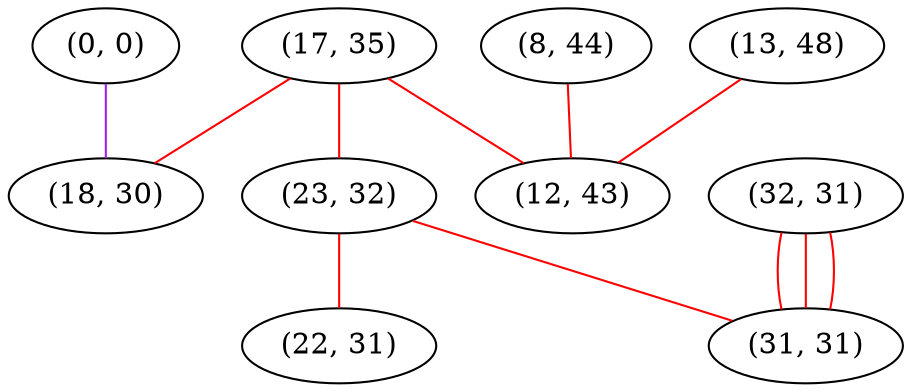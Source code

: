 graph "" {
"(0, 0)";
"(32, 31)";
"(8, 44)";
"(13, 48)";
"(17, 35)";
"(23, 32)";
"(12, 43)";
"(18, 30)";
"(22, 31)";
"(31, 31)";
"(0, 0)" -- "(18, 30)"  [color=purple, key=0, weight=4];
"(32, 31)" -- "(31, 31)"  [color=red, key=0, weight=1];
"(32, 31)" -- "(31, 31)"  [color=red, key=1, weight=1];
"(32, 31)" -- "(31, 31)"  [color=red, key=2, weight=1];
"(8, 44)" -- "(12, 43)"  [color=red, key=0, weight=1];
"(13, 48)" -- "(12, 43)"  [color=red, key=0, weight=1];
"(17, 35)" -- "(18, 30)"  [color=red, key=0, weight=1];
"(17, 35)" -- "(23, 32)"  [color=red, key=0, weight=1];
"(17, 35)" -- "(12, 43)"  [color=red, key=0, weight=1];
"(23, 32)" -- "(22, 31)"  [color=red, key=0, weight=1];
"(23, 32)" -- "(31, 31)"  [color=red, key=0, weight=1];
}
